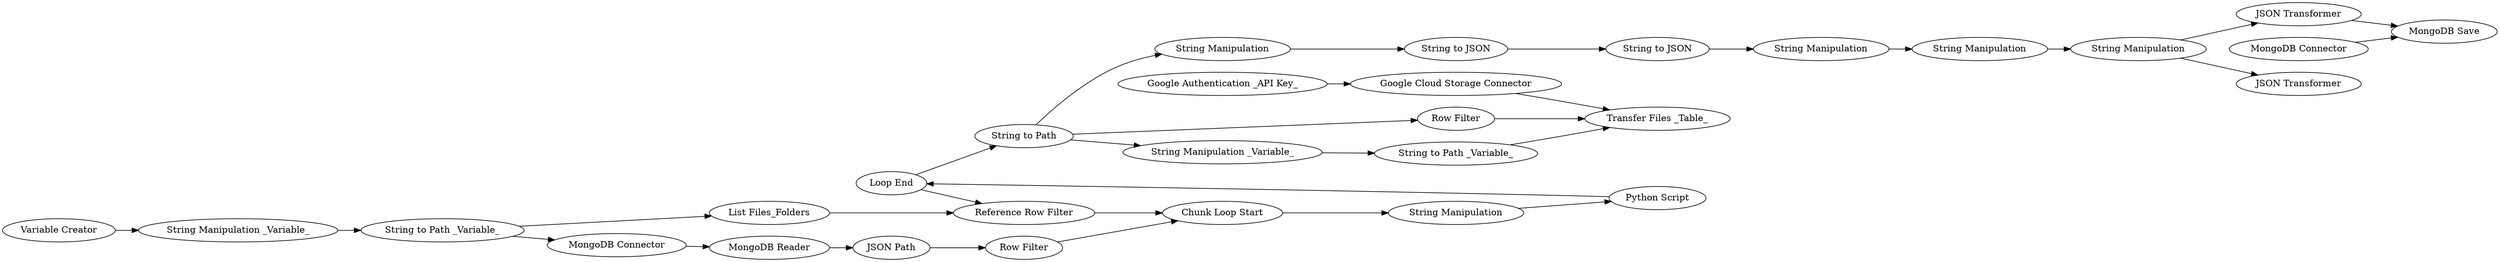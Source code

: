 digraph {
	392 -> 393
	16 -> 397
	4 -> 5
	20 -> 398
	10 -> 389
	7 -> 1
	399 -> 384
	21 -> 22
	19 -> 21
	387 -> 388
	27 -> 28
	397 -> 396
	28 -> 10
	16 -> 394
	386 -> 387
	10 -> 16
	385 -> 386
	9 -> 27
	394 -> 15
	7 -> 385
	5 -> 7
	396 -> 19
	393 -> 15
	389 -> 9
	22 -> 20
	20 -> 399
	12 -> 11
	11 -> 15
	23 -> 384
	16 -> 392
	1 -> 389
	388 -> 9
	27 [label="String Manipulation"]
	7 [label="String to Path _Variable_"]
	9 [label="Chunk Loop Start"]
	21 [label="String Manipulation"]
	398 [label="JSON Transformer"]
	394 [label="Row Filter"]
	19 [label="String to JSON"]
	384 [label="MongoDB Save"]
	15 [label="Transfer Files _Table_"]
	392 [label="String Manipulation _Variable_"]
	10 [label="Loop End"]
	12 [label="Google Authentication _API Key_"]
	386 [label="MongoDB Reader"]
	16 [label="String to Path"]
	1 [label="List Files_Folders"]
	22 [label="String Manipulation"]
	385 [label="MongoDB Connector"]
	28 [label="Python Script"]
	396 [label="String to JSON"]
	397 [label="String Manipulation"]
	11 [label="Google Cloud Storage Connector"]
	4 [label="Variable Creator"]
	23 [label="MongoDB Connector"]
	388 [label="Row Filter"]
	399 [label="JSON Transformer"]
	5 [label="String Manipulation _Variable_"]
	389 [label="Reference Row Filter"]
	20 [label="String Manipulation"]
	393 [label="String to Path _Variable_"]
	387 [label="JSON Path"]
	rankdir=LR
}
